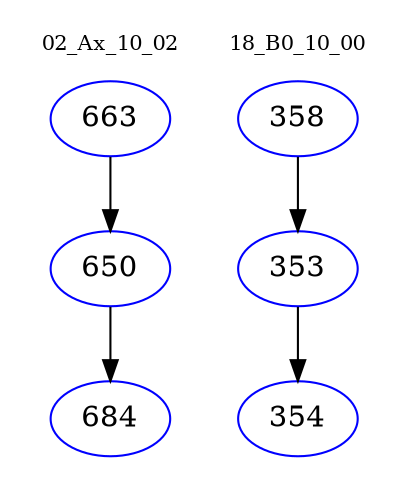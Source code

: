digraph{
subgraph cluster_0 {
color = white
label = "02_Ax_10_02";
fontsize=10;
T0_663 [label="663", color="blue"]
T0_663 -> T0_650 [color="black"]
T0_650 [label="650", color="blue"]
T0_650 -> T0_684 [color="black"]
T0_684 [label="684", color="blue"]
}
subgraph cluster_1 {
color = white
label = "18_B0_10_00";
fontsize=10;
T1_358 [label="358", color="blue"]
T1_358 -> T1_353 [color="black"]
T1_353 [label="353", color="blue"]
T1_353 -> T1_354 [color="black"]
T1_354 [label="354", color="blue"]
}
}
